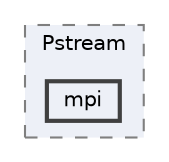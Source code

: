 digraph "libfvMeshDistributorsRollingMPI/Pstream/mpi"
{
 // LATEX_PDF_SIZE
  bgcolor="transparent";
  edge [fontname=Helvetica,fontsize=10,labelfontname=Helvetica,labelfontsize=10];
  node [fontname=Helvetica,fontsize=10,shape=box,height=0.2,width=0.4];
  compound=true
  subgraph clusterdir_1d5440f21ce8a9f99a739344129b4f7a {
    graph [ bgcolor="#edf0f7", pencolor="grey50", label="Pstream", fontname=Helvetica,fontsize=10 style="filled,dashed", URL="dir_1d5440f21ce8a9f99a739344129b4f7a.html",tooltip=""]
  dir_4f308587285b9e7816451cb71de48661 [label="mpi", fillcolor="#edf0f7", color="grey25", style="filled,bold", URL="dir_4f308587285b9e7816451cb71de48661.html",tooltip=""];
  }
}
